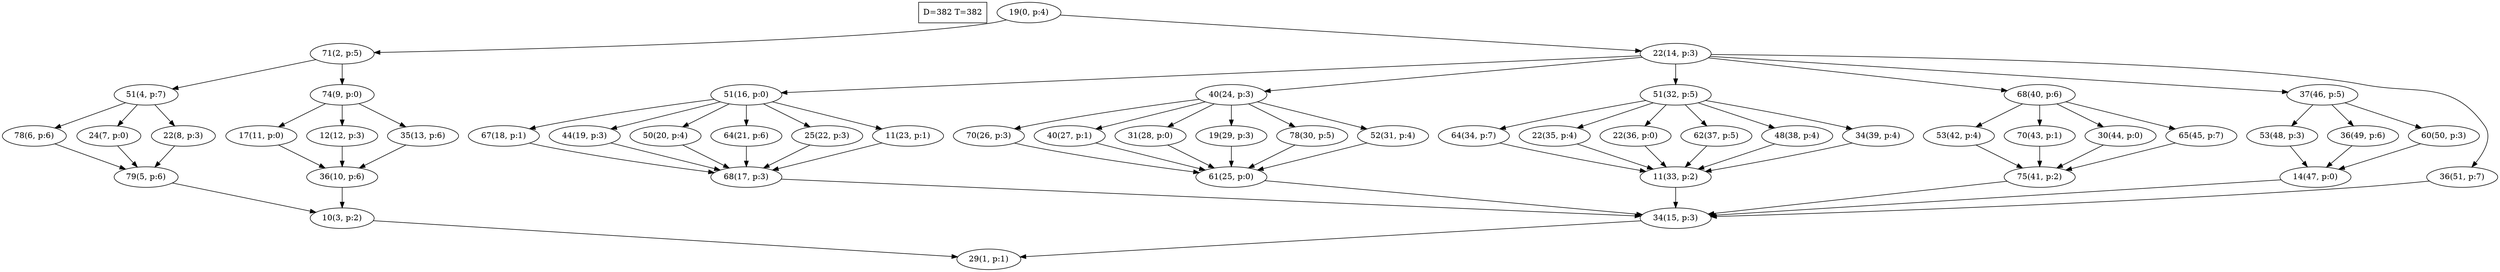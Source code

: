 digraph Task {
i [shape=box, label="D=382 T=382"]; 
0 [label="19(0, p:4)"];
1 [label="29(1, p:1)"];
2 [label="71(2, p:5)"];
3 [label="10(3, p:2)"];
4 [label="51(4, p:7)"];
5 [label="79(5, p:6)"];
6 [label="78(6, p:6)"];
7 [label="24(7, p:0)"];
8 [label="22(8, p:3)"];
9 [label="74(9, p:0)"];
10 [label="36(10, p:6)"];
11 [label="17(11, p:0)"];
12 [label="12(12, p:3)"];
13 [label="35(13, p:6)"];
14 [label="22(14, p:3)"];
15 [label="34(15, p:3)"];
16 [label="51(16, p:0)"];
17 [label="68(17, p:3)"];
18 [label="67(18, p:1)"];
19 [label="44(19, p:3)"];
20 [label="50(20, p:4)"];
21 [label="64(21, p:6)"];
22 [label="25(22, p:3)"];
23 [label="11(23, p:1)"];
24 [label="40(24, p:3)"];
25 [label="61(25, p:0)"];
26 [label="70(26, p:3)"];
27 [label="40(27, p:1)"];
28 [label="31(28, p:0)"];
29 [label="19(29, p:3)"];
30 [label="78(30, p:5)"];
31 [label="52(31, p:4)"];
32 [label="51(32, p:5)"];
33 [label="11(33, p:2)"];
34 [label="64(34, p:7)"];
35 [label="22(35, p:4)"];
36 [label="22(36, p:0)"];
37 [label="62(37, p:5)"];
38 [label="48(38, p:4)"];
39 [label="34(39, p:4)"];
40 [label="68(40, p:6)"];
41 [label="75(41, p:2)"];
42 [label="53(42, p:4)"];
43 [label="70(43, p:1)"];
44 [label="30(44, p:0)"];
45 [label="65(45, p:7)"];
46 [label="37(46, p:5)"];
47 [label="14(47, p:0)"];
48 [label="53(48, p:3)"];
49 [label="36(49, p:6)"];
50 [label="60(50, p:3)"];
51 [label="36(51, p:7)"];
0 -> 2;
0 -> 14;
2 -> 4;
2 -> 9;
3 -> 1;
4 -> 6;
4 -> 7;
4 -> 8;
5 -> 3;
6 -> 5;
7 -> 5;
8 -> 5;
9 -> 11;
9 -> 12;
9 -> 13;
10 -> 3;
11 -> 10;
12 -> 10;
13 -> 10;
14 -> 16;
14 -> 24;
14 -> 32;
14 -> 40;
14 -> 46;
14 -> 51;
15 -> 1;
16 -> 18;
16 -> 19;
16 -> 20;
16 -> 21;
16 -> 22;
16 -> 23;
17 -> 15;
18 -> 17;
19 -> 17;
20 -> 17;
21 -> 17;
22 -> 17;
23 -> 17;
24 -> 26;
24 -> 27;
24 -> 28;
24 -> 29;
24 -> 30;
24 -> 31;
25 -> 15;
26 -> 25;
27 -> 25;
28 -> 25;
29 -> 25;
30 -> 25;
31 -> 25;
32 -> 34;
32 -> 35;
32 -> 36;
32 -> 37;
32 -> 38;
32 -> 39;
33 -> 15;
34 -> 33;
35 -> 33;
36 -> 33;
37 -> 33;
38 -> 33;
39 -> 33;
40 -> 42;
40 -> 43;
40 -> 44;
40 -> 45;
41 -> 15;
42 -> 41;
43 -> 41;
44 -> 41;
45 -> 41;
46 -> 48;
46 -> 49;
46 -> 50;
47 -> 15;
48 -> 47;
49 -> 47;
50 -> 47;
51 -> 15;
}